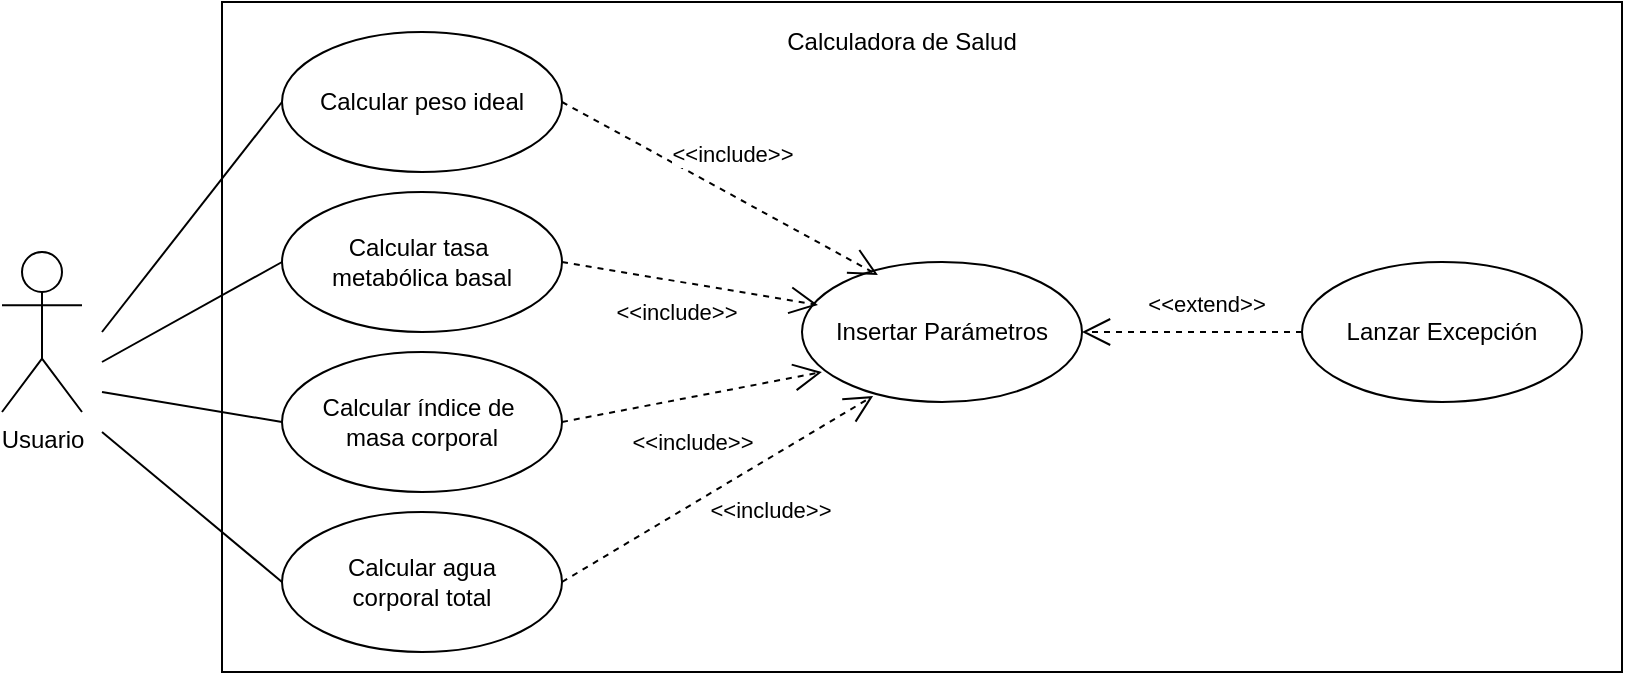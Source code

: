 <mxfile version="24.0.7" type="device">
  <diagram name="Página-1" id="WKqVrBIlJXzV3_wZ4a9z">
    <mxGraphModel dx="882" dy="570" grid="1" gridSize="10" guides="1" tooltips="1" connect="1" arrows="1" fold="1" page="1" pageScale="1" pageWidth="827" pageHeight="1169" math="0" shadow="0">
      <root>
        <mxCell id="0" />
        <mxCell id="1" parent="0" />
        <mxCell id="wLsb01ijQMPe_ZdE6w9X-5" value="Usuario" style="shape=umlActor;verticalLabelPosition=bottom;verticalAlign=top;html=1;outlineConnect=0;" vertex="1" parent="1">
          <mxGeometry x="80" y="220" width="40" height="80" as="geometry" />
        </mxCell>
        <mxCell id="wLsb01ijQMPe_ZdE6w9X-6" value="Calcular peso ideal" style="ellipse;whiteSpace=wrap;html=1;" vertex="1" parent="1">
          <mxGeometry x="220" y="110" width="140" height="70" as="geometry" />
        </mxCell>
        <mxCell id="wLsb01ijQMPe_ZdE6w9X-7" value="Calcular tasa&amp;nbsp;&lt;div&gt;metabólica basal&lt;/div&gt;" style="ellipse;whiteSpace=wrap;html=1;" vertex="1" parent="1">
          <mxGeometry x="220" y="190" width="140" height="70" as="geometry" />
        </mxCell>
        <mxCell id="wLsb01ijQMPe_ZdE6w9X-8" value="Insertar Parámetros" style="ellipse;whiteSpace=wrap;html=1;" vertex="1" parent="1">
          <mxGeometry x="480" y="225" width="140" height="70" as="geometry" />
        </mxCell>
        <mxCell id="wLsb01ijQMPe_ZdE6w9X-9" value="Lanzar Excepción" style="ellipse;whiteSpace=wrap;html=1;" vertex="1" parent="1">
          <mxGeometry x="730" y="225" width="140" height="70" as="geometry" />
        </mxCell>
        <mxCell id="wLsb01ijQMPe_ZdE6w9X-10" value="&amp;lt;&amp;lt;include&amp;gt;&amp;gt;" style="endArrow=open;endSize=12;dashed=1;html=1;rounded=0;exitX=1;exitY=0.5;exitDx=0;exitDy=0;entryX=0.057;entryY=0.307;entryDx=0;entryDy=0;entryPerimeter=0;" edge="1" parent="1" source="wLsb01ijQMPe_ZdE6w9X-7" target="wLsb01ijQMPe_ZdE6w9X-8">
          <mxGeometry x="-0.077" y="-15" width="160" relative="1" as="geometry">
            <mxPoint x="290" y="374.5" as="sourcePoint" />
            <mxPoint x="440" y="290" as="targetPoint" />
            <mxPoint as="offset" />
          </mxGeometry>
        </mxCell>
        <mxCell id="wLsb01ijQMPe_ZdE6w9X-12" value="" style="endArrow=none;html=1;rounded=0;entryX=0;entryY=0.5;entryDx=0;entryDy=0;" edge="1" parent="1" target="wLsb01ijQMPe_ZdE6w9X-6">
          <mxGeometry width="50" height="50" relative="1" as="geometry">
            <mxPoint x="130" y="260" as="sourcePoint" />
            <mxPoint x="440" y="270" as="targetPoint" />
          </mxGeometry>
        </mxCell>
        <mxCell id="wLsb01ijQMPe_ZdE6w9X-13" value="" style="endArrow=none;html=1;rounded=0;entryX=0;entryY=0.5;entryDx=0;entryDy=0;" edge="1" parent="1" target="wLsb01ijQMPe_ZdE6w9X-7">
          <mxGeometry width="50" height="50" relative="1" as="geometry">
            <mxPoint x="130" y="275" as="sourcePoint" />
            <mxPoint x="440" y="270" as="targetPoint" />
          </mxGeometry>
        </mxCell>
        <mxCell id="wLsb01ijQMPe_ZdE6w9X-14" value="&amp;lt;&amp;lt;include&amp;gt;&amp;gt;" style="endArrow=open;endSize=12;dashed=1;html=1;rounded=0;exitX=1;exitY=0.5;exitDx=0;exitDy=0;entryX=0.271;entryY=0.093;entryDx=0;entryDy=0;entryPerimeter=0;" edge="1" parent="1" source="wLsb01ijQMPe_ZdE6w9X-6" target="wLsb01ijQMPe_ZdE6w9X-8">
          <mxGeometry x="-0.032" y="18" width="160" relative="1" as="geometry">
            <mxPoint x="390" y="335" as="sourcePoint" />
            <mxPoint x="541" y="315" as="targetPoint" />
            <mxPoint as="offset" />
          </mxGeometry>
        </mxCell>
        <mxCell id="wLsb01ijQMPe_ZdE6w9X-15" value="&amp;lt;&amp;lt;extend&amp;gt;&amp;gt;" style="endArrow=open;endSize=12;dashed=1;html=1;rounded=0;exitX=0;exitY=0.5;exitDx=0;exitDy=0;entryX=1;entryY=0.5;entryDx=0;entryDy=0;" edge="1" parent="1" source="wLsb01ijQMPe_ZdE6w9X-9" target="wLsb01ijQMPe_ZdE6w9X-8">
          <mxGeometry x="-0.125" y="-15" width="160" relative="1" as="geometry">
            <mxPoint x="390" y="375" as="sourcePoint" />
            <mxPoint x="471" y="320" as="targetPoint" />
            <mxPoint y="1" as="offset" />
          </mxGeometry>
        </mxCell>
        <mxCell id="wLsb01ijQMPe_ZdE6w9X-16" value="" style="rounded=0;whiteSpace=wrap;html=1;fillColor=none;" vertex="1" parent="1">
          <mxGeometry x="190" y="95" width="700" height="335" as="geometry" />
        </mxCell>
        <mxCell id="wLsb01ijQMPe_ZdE6w9X-17" value="Calculadora de Salud" style="text;html=1;align=center;verticalAlign=middle;whiteSpace=wrap;rounded=0;" vertex="1" parent="1">
          <mxGeometry x="460" y="100" width="140" height="30" as="geometry" />
        </mxCell>
        <mxCell id="wLsb01ijQMPe_ZdE6w9X-19" value="Calcular índice de&amp;nbsp;&lt;div&gt;masa corporal&lt;/div&gt;" style="ellipse;whiteSpace=wrap;html=1;" vertex="1" parent="1">
          <mxGeometry x="220" y="270" width="140" height="70" as="geometry" />
        </mxCell>
        <mxCell id="wLsb01ijQMPe_ZdE6w9X-20" value="&amp;lt;&amp;lt;include&amp;gt;&amp;gt;" style="endArrow=open;endSize=12;dashed=1;html=1;rounded=0;exitX=1;exitY=0.5;exitDx=0;exitDy=0;entryX=0.071;entryY=0.786;entryDx=0;entryDy=0;entryPerimeter=0;" edge="1" parent="1" source="wLsb01ijQMPe_ZdE6w9X-19" target="wLsb01ijQMPe_ZdE6w9X-8">
          <mxGeometry x="-0.07" y="-22" width="160" relative="1" as="geometry">
            <mxPoint x="289" y="494.5" as="sourcePoint" />
            <mxPoint x="460" y="430" as="targetPoint" />
            <mxPoint as="offset" />
          </mxGeometry>
        </mxCell>
        <mxCell id="wLsb01ijQMPe_ZdE6w9X-21" value="" style="endArrow=none;html=1;rounded=0;entryX=0;entryY=0.5;entryDx=0;entryDy=0;" edge="1" parent="1" target="wLsb01ijQMPe_ZdE6w9X-19">
          <mxGeometry width="50" height="50" relative="1" as="geometry">
            <mxPoint x="130" y="290" as="sourcePoint" />
            <mxPoint x="439" y="390" as="targetPoint" />
          </mxGeometry>
        </mxCell>
        <mxCell id="wLsb01ijQMPe_ZdE6w9X-22" value="Calcular agua&lt;div&gt;corporal total&lt;/div&gt;" style="ellipse;whiteSpace=wrap;html=1;" vertex="1" parent="1">
          <mxGeometry x="220" y="350" width="140" height="70" as="geometry" />
        </mxCell>
        <mxCell id="wLsb01ijQMPe_ZdE6w9X-23" value="&amp;lt;&amp;lt;include&amp;gt;&amp;gt;" style="endArrow=open;endSize=12;dashed=1;html=1;rounded=0;exitX=1;exitY=0.5;exitDx=0;exitDy=0;entryX=0.254;entryY=0.957;entryDx=0;entryDy=0;entryPerimeter=0;" edge="1" parent="1" source="wLsb01ijQMPe_ZdE6w9X-22" target="wLsb01ijQMPe_ZdE6w9X-8">
          <mxGeometry x="0.187" y="-22" width="160" relative="1" as="geometry">
            <mxPoint x="310" y="394.5" as="sourcePoint" />
            <mxPoint x="481" y="330" as="targetPoint" />
            <mxPoint as="offset" />
          </mxGeometry>
        </mxCell>
        <mxCell id="wLsb01ijQMPe_ZdE6w9X-24" value="" style="endArrow=none;html=1;rounded=0;entryX=0;entryY=0.5;entryDx=0;entryDy=0;" edge="1" parent="1" target="wLsb01ijQMPe_ZdE6w9X-22">
          <mxGeometry width="50" height="50" relative="1" as="geometry">
            <mxPoint x="130" y="310" as="sourcePoint" />
            <mxPoint x="460" y="290" as="targetPoint" />
          </mxGeometry>
        </mxCell>
      </root>
    </mxGraphModel>
  </diagram>
</mxfile>
